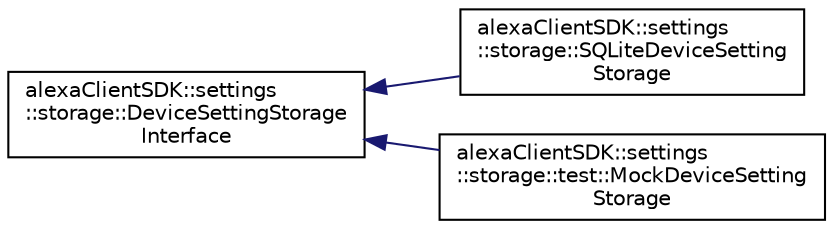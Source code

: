 digraph "Graphical Class Hierarchy"
{
  edge [fontname="Helvetica",fontsize="10",labelfontname="Helvetica",labelfontsize="10"];
  node [fontname="Helvetica",fontsize="10",shape=record];
  rankdir="LR";
  Node1 [label="alexaClientSDK::settings\l::storage::DeviceSettingStorage\lInterface",height=0.2,width=0.4,color="black", fillcolor="white", style="filled",URL="$classalexa_client_s_d_k_1_1settings_1_1storage_1_1_device_setting_storage_interface.html"];
  Node1 -> Node2 [dir="back",color="midnightblue",fontsize="10",style="solid",fontname="Helvetica"];
  Node2 [label="alexaClientSDK::settings\l::storage::SQLiteDeviceSetting\lStorage",height=0.2,width=0.4,color="black", fillcolor="white", style="filled",URL="$classalexa_client_s_d_k_1_1settings_1_1storage_1_1_s_q_lite_device_setting_storage.html"];
  Node1 -> Node3 [dir="back",color="midnightblue",fontsize="10",style="solid",fontname="Helvetica"];
  Node3 [label="alexaClientSDK::settings\l::storage::test::MockDeviceSetting\lStorage",height=0.2,width=0.4,color="black", fillcolor="white", style="filled",URL="$classalexa_client_s_d_k_1_1settings_1_1storage_1_1test_1_1_mock_device_setting_storage.html"];
}
